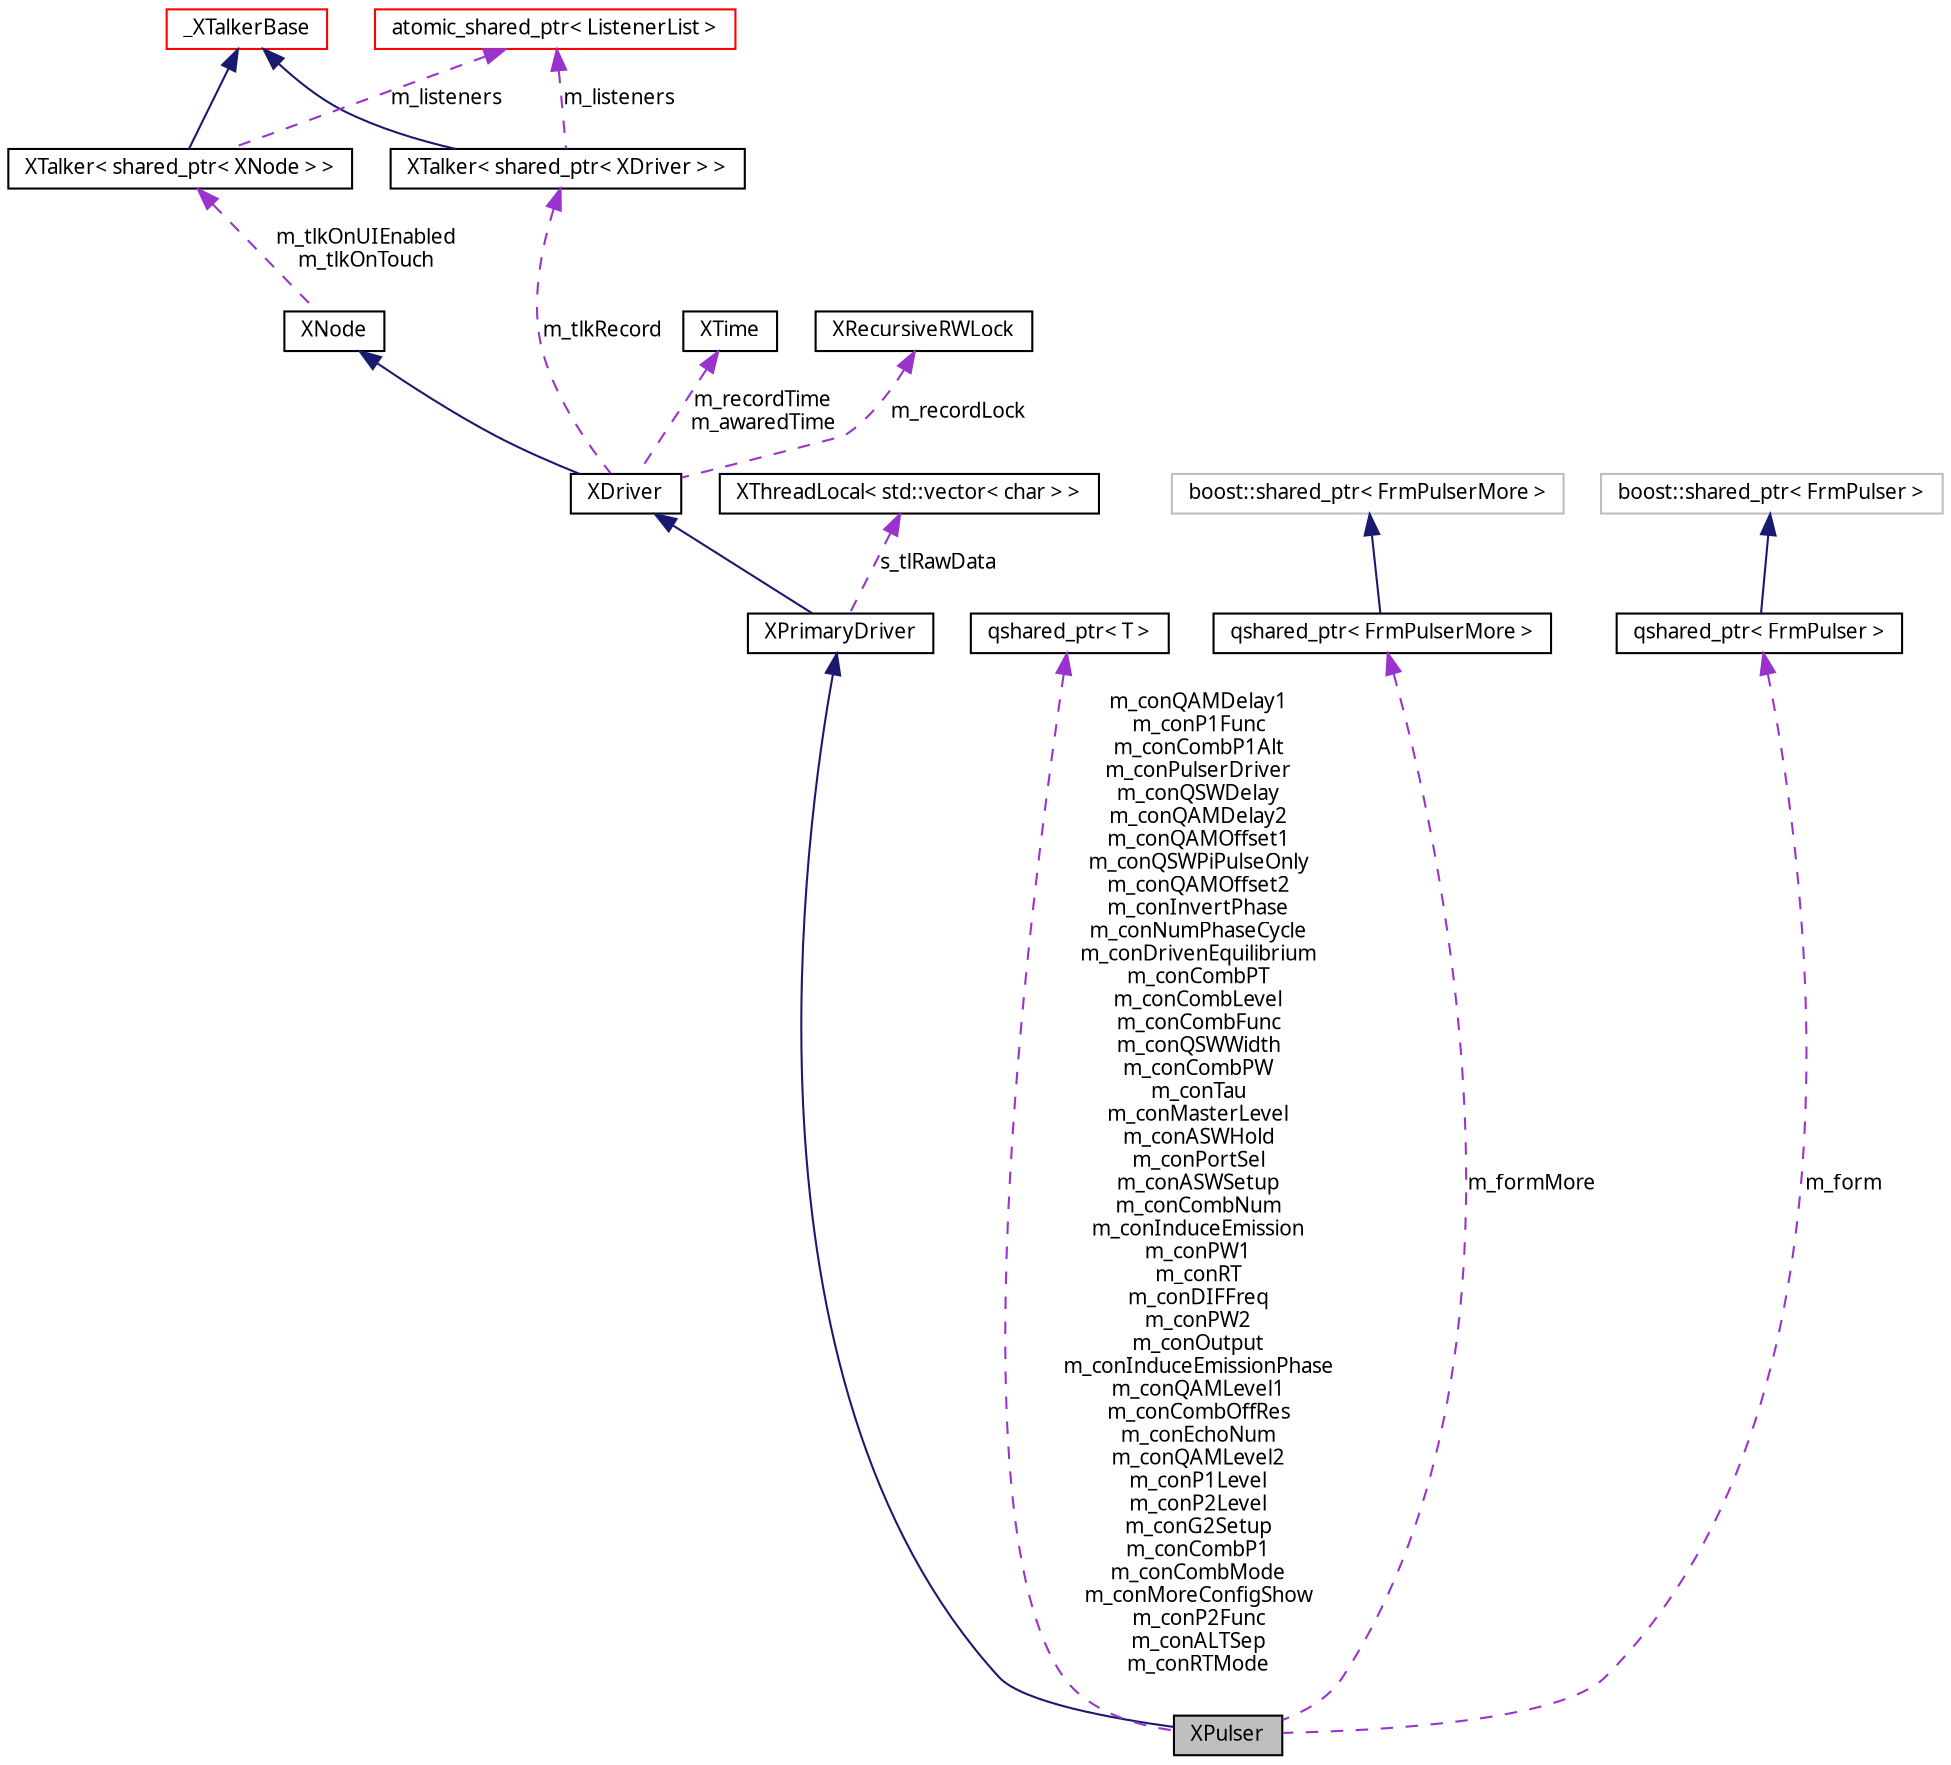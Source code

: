 digraph G
{
  edge [fontname="FreeSans.ttf",fontsize=10,labelfontname="FreeSans.ttf",labelfontsize=10];
  node [fontname="FreeSans.ttf",fontsize=10,shape=record];
  Node1 [label="XPulser",height=0.2,width=0.4,color="black", fillcolor="grey75", style="filled" fontcolor="black"];
  Node2 -> Node1 [dir=back,color="midnightblue",fontsize=10,style="solid",fontname="FreeSans.ttf"];
  Node2 [label="XPrimaryDriver",height=0.2,width=0.4,color="black", fillcolor="white", style="filled",URL="$class_x_primary_driver.html"];
  Node3 -> Node2 [dir=back,color="midnightblue",fontsize=10,style="solid",fontname="FreeSans.ttf"];
  Node3 [label="XDriver",height=0.2,width=0.4,color="black", fillcolor="white", style="filled",URL="$class_x_driver.html"];
  Node4 -> Node3 [dir=back,color="midnightblue",fontsize=10,style="solid",fontname="FreeSans.ttf"];
  Node4 [label="XNode",height=0.2,width=0.4,color="black", fillcolor="white", style="filled",URL="$class_x_node.html"];
  Node5 -> Node4 [dir=back,color="darkorchid3",fontsize=10,style="dashed",label="m_tlkOnUIEnabled\nm_tlkOnTouch",fontname="FreeSans.ttf"];
  Node5 [label="XTalker\< shared_ptr\< XNode \> \>",height=0.2,width=0.4,color="black", fillcolor="white", style="filled",URL="$class_x_talker.html"];
  Node6 -> Node5 [dir=back,color="midnightblue",fontsize=10,style="solid",fontname="FreeSans.ttf"];
  Node6 [label="_XTalkerBase",height=0.2,width=0.4,color="red", fillcolor="white", style="filled",URL="$class___x_talker_base.html"];
  Node7 -> Node5 [dir=back,color="darkorchid3",fontsize=10,style="dashed",label="m_listeners",fontname="FreeSans.ttf"];
  Node7 [label="atomic_shared_ptr\< ListenerList \>",height=0.2,width=0.4,color="red", fillcolor="white", style="filled",URL="$classatomic__shared__ptr.html"];
  Node8 -> Node3 [dir=back,color="darkorchid3",fontsize=10,style="dashed",label="m_tlkRecord",fontname="FreeSans.ttf"];
  Node8 [label="XTalker\< shared_ptr\< XDriver \> \>",height=0.2,width=0.4,color="black", fillcolor="white", style="filled",URL="$class_x_talker.html"];
  Node6 -> Node8 [dir=back,color="midnightblue",fontsize=10,style="solid",fontname="FreeSans.ttf"];
  Node7 -> Node8 [dir=back,color="darkorchid3",fontsize=10,style="dashed",label="m_listeners",fontname="FreeSans.ttf"];
  Node9 -> Node3 [dir=back,color="darkorchid3",fontsize=10,style="dashed",label="m_recordTime\nm_awaredTime",fontname="FreeSans.ttf"];
  Node9 [label="XTime",height=0.2,width=0.4,color="black", fillcolor="white", style="filled",URL="$class_x_time.html"];
  Node10 -> Node3 [dir=back,color="darkorchid3",fontsize=10,style="dashed",label="m_recordLock",fontname="FreeSans.ttf"];
  Node10 [label="XRecursiveRWLock",height=0.2,width=0.4,color="black", fillcolor="white", style="filled",URL="$class_x_recursive_r_w_lock.html"];
  Node11 -> Node2 [dir=back,color="darkorchid3",fontsize=10,style="dashed",label="s_tlRawData",fontname="FreeSans.ttf"];
  Node11 [label="XThreadLocal\< std::vector\< char \> \>",height=0.2,width=0.4,color="black", fillcolor="white", style="filled",URL="$class_x_thread_local.html"];
  Node12 -> Node1 [dir=back,color="darkorchid3",fontsize=10,style="dashed",label="m_conQAMDelay1\nm_conP1Func\nm_conCombP1Alt\nm_conPulserDriver\nm_conQSWDelay\nm_conQAMDelay2\nm_conQAMOffset1\nm_conQSWPiPulseOnly\nm_conQAMOffset2\nm_conInvertPhase\nm_conNumPhaseCycle\nm_conDrivenEquilibrium\nm_conCombPT\nm_conCombLevel\nm_conCombFunc\nm_conQSWWidth\nm_conCombPW\nm_conTau\nm_conMasterLevel\nm_conASWHold\nm_conPortSel\nm_conASWSetup\nm_conCombNum\nm_conInduceEmission\nm_conPW1\nm_conRT\nm_conDIFFreq\nm_conPW2\nm_conOutput\nm_conInduceEmissionPhase\nm_conQAMLevel1\nm_conCombOffRes\nm_conEchoNum\nm_conQAMLevel2\nm_conP1Level\nm_conP2Level\nm_conG2Setup\nm_conCombP1\nm_conCombMode\nm_conMoreConfigShow\nm_conP2Func\nm_conALTSep\nm_conRTMode",fontname="FreeSans.ttf"];
  Node12 [label="qshared_ptr\< T \>",height=0.2,width=0.4,color="black", fillcolor="white", style="filled",URL="$classqshared__ptr.html"];
  Node13 -> Node1 [dir=back,color="darkorchid3",fontsize=10,style="dashed",label="m_formMore",fontname="FreeSans.ttf"];
  Node13 [label="qshared_ptr\< FrmPulserMore \>",height=0.2,width=0.4,color="black", fillcolor="white", style="filled",URL="$classqshared__ptr.html"];
  Node14 -> Node13 [dir=back,color="midnightblue",fontsize=10,style="solid",fontname="FreeSans.ttf"];
  Node14 [label="boost::shared_ptr\< FrmPulserMore \>",height=0.2,width=0.4,color="grey75", fillcolor="white", style="filled"];
  Node15 -> Node1 [dir=back,color="darkorchid3",fontsize=10,style="dashed",label="m_form",fontname="FreeSans.ttf"];
  Node15 [label="qshared_ptr\< FrmPulser \>",height=0.2,width=0.4,color="black", fillcolor="white", style="filled",URL="$classqshared__ptr.html"];
  Node16 -> Node15 [dir=back,color="midnightblue",fontsize=10,style="solid",fontname="FreeSans.ttf"];
  Node16 [label="boost::shared_ptr\< FrmPulser \>",height=0.2,width=0.4,color="grey75", fillcolor="white", style="filled"];
}
